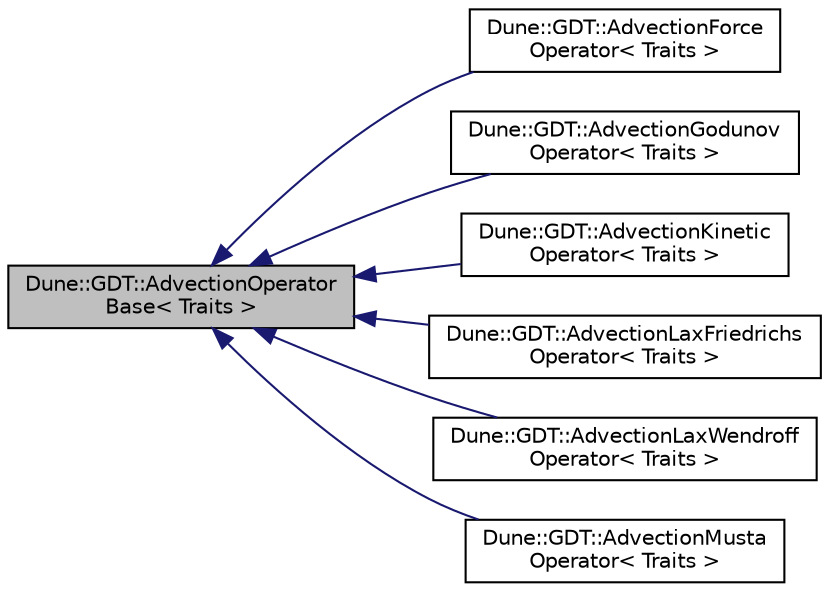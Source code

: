 digraph "Dune::GDT::AdvectionOperatorBase&lt; Traits &gt;"
{
  edge [fontname="Helvetica",fontsize="10",labelfontname="Helvetica",labelfontsize="10"];
  node [fontname="Helvetica",fontsize="10",shape=record];
  rankdir="LR";
  Node1 [label="Dune::GDT::AdvectionOperator\lBase\< Traits \>",height=0.2,width=0.4,color="black", fillcolor="grey75", style="filled", fontcolor="black"];
  Node1 -> Node2 [dir="back",color="midnightblue",fontsize="10",style="solid",fontname="Helvetica"];
  Node2 [label="Dune::GDT::AdvectionForce\lOperator\< Traits \>",height=0.2,width=0.4,color="black", fillcolor="white", style="filled",URL="$a00006.html"];
  Node1 -> Node3 [dir="back",color="midnightblue",fontsize="10",style="solid",fontname="Helvetica"];
  Node3 [label="Dune::GDT::AdvectionGodunov\lOperator\< Traits \>",height=0.2,width=0.4,color="black", fillcolor="white", style="filled",URL="$a00008.html"];
  Node1 -> Node4 [dir="back",color="midnightblue",fontsize="10",style="solid",fontname="Helvetica"];
  Node4 [label="Dune::GDT::AdvectionKinetic\lOperator\< Traits \>",height=0.2,width=0.4,color="black", fillcolor="white", style="filled",URL="$a00010.html"];
  Node1 -> Node5 [dir="back",color="midnightblue",fontsize="10",style="solid",fontname="Helvetica"];
  Node5 [label="Dune::GDT::AdvectionLaxFriedrichs\lOperator\< Traits \>",height=0.2,width=0.4,color="black", fillcolor="white", style="filled",URL="$a00012.html"];
  Node1 -> Node6 [dir="back",color="midnightblue",fontsize="10",style="solid",fontname="Helvetica"];
  Node6 [label="Dune::GDT::AdvectionLaxWendroff\lOperator\< Traits \>",height=0.2,width=0.4,color="black", fillcolor="white", style="filled",URL="$a00014.html"];
  Node1 -> Node7 [dir="back",color="midnightblue",fontsize="10",style="solid",fontname="Helvetica"];
  Node7 [label="Dune::GDT::AdvectionMusta\lOperator\< Traits \>",height=0.2,width=0.4,color="black", fillcolor="white", style="filled",URL="$a00017.html"];
}
